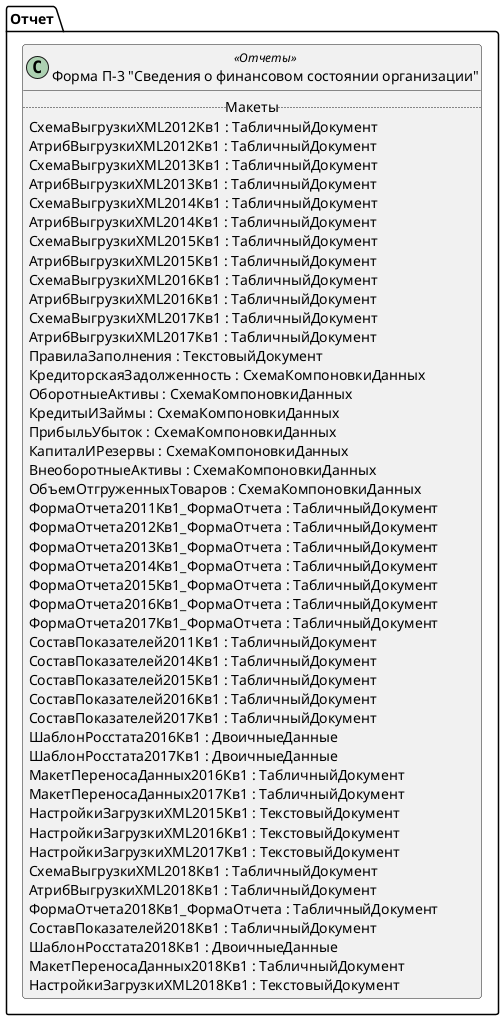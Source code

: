 ﻿@startuml РегламентированныйОтчетСтатистикаФормаП3
'!include templates.wsd
'..\include templates.wsd
class Отчет.РегламентированныйОтчетСтатистикаФормаП3 as "Форма П-3 "Сведения о финансовом состоянии организации"" <<Отчеты>>
{
..Макеты..
СхемаВыгрузкиXML2012Кв1 : ТабличныйДокумент
АтрибВыгрузкиXML2012Кв1 : ТабличныйДокумент
СхемаВыгрузкиXML2013Кв1 : ТабличныйДокумент
АтрибВыгрузкиXML2013Кв1 : ТабличныйДокумент
СхемаВыгрузкиXML2014Кв1 : ТабличныйДокумент
АтрибВыгрузкиXML2014Кв1 : ТабличныйДокумент
СхемаВыгрузкиXML2015Кв1 : ТабличныйДокумент
АтрибВыгрузкиXML2015Кв1 : ТабличныйДокумент
СхемаВыгрузкиXML2016Кв1 : ТабличныйДокумент
АтрибВыгрузкиXML2016Кв1 : ТабличныйДокумент
СхемаВыгрузкиXML2017Кв1 : ТабличныйДокумент
АтрибВыгрузкиXML2017Кв1 : ТабличныйДокумент
ПравилаЗаполнения : ТекстовыйДокумент
КредиторскаяЗадолженность : СхемаКомпоновкиДанных
ОборотныеАктивы : СхемаКомпоновкиДанных
КредитыИЗаймы : СхемаКомпоновкиДанных
ПрибыльУбыток : СхемаКомпоновкиДанных
КапиталИРезервы : СхемаКомпоновкиДанных
ВнеоборотныеАктивы : СхемаКомпоновкиДанных
ОбъемОтгруженныхТоваров : СхемаКомпоновкиДанных
ФормаОтчета2011Кв1_ФормаОтчета : ТабличныйДокумент
ФормаОтчета2012Кв1_ФормаОтчета : ТабличныйДокумент
ФормаОтчета2013Кв1_ФормаОтчета : ТабличныйДокумент
ФормаОтчета2014Кв1_ФормаОтчета : ТабличныйДокумент
ФормаОтчета2015Кв1_ФормаОтчета : ТабличныйДокумент
ФормаОтчета2016Кв1_ФормаОтчета : ТабличныйДокумент
ФормаОтчета2017Кв1_ФормаОтчета : ТабличныйДокумент
СоставПоказателей2011Кв1 : ТабличныйДокумент
СоставПоказателей2014Кв1 : ТабличныйДокумент
СоставПоказателей2015Кв1 : ТабличныйДокумент
СоставПоказателей2016Кв1 : ТабличныйДокумент
СоставПоказателей2017Кв1 : ТабличныйДокумент
ШаблонРосстата2016Кв1 : ДвоичныеДанные
ШаблонРосстата2017Кв1 : ДвоичныеДанные
МакетПереносаДанных2016Кв1 : ТабличныйДокумент
МакетПереносаДанных2017Кв1 : ТабличныйДокумент
НастройкиЗагрузкиXML2015Кв1 : ТекстовыйДокумент
НастройкиЗагрузкиXML2016Кв1 : ТекстовыйДокумент
НастройкиЗагрузкиXML2017Кв1 : ТекстовыйДокумент
СхемаВыгрузкиXML2018Кв1 : ТабличныйДокумент
АтрибВыгрузкиXML2018Кв1 : ТабличныйДокумент
ФормаОтчета2018Кв1_ФормаОтчета : ТабличныйДокумент
СоставПоказателей2018Кв1 : ТабличныйДокумент
ШаблонРосстата2018Кв1 : ДвоичныеДанные
МакетПереносаДанных2018Кв1 : ТабличныйДокумент
НастройкиЗагрузкиXML2018Кв1 : ТекстовыйДокумент
}
@enduml
